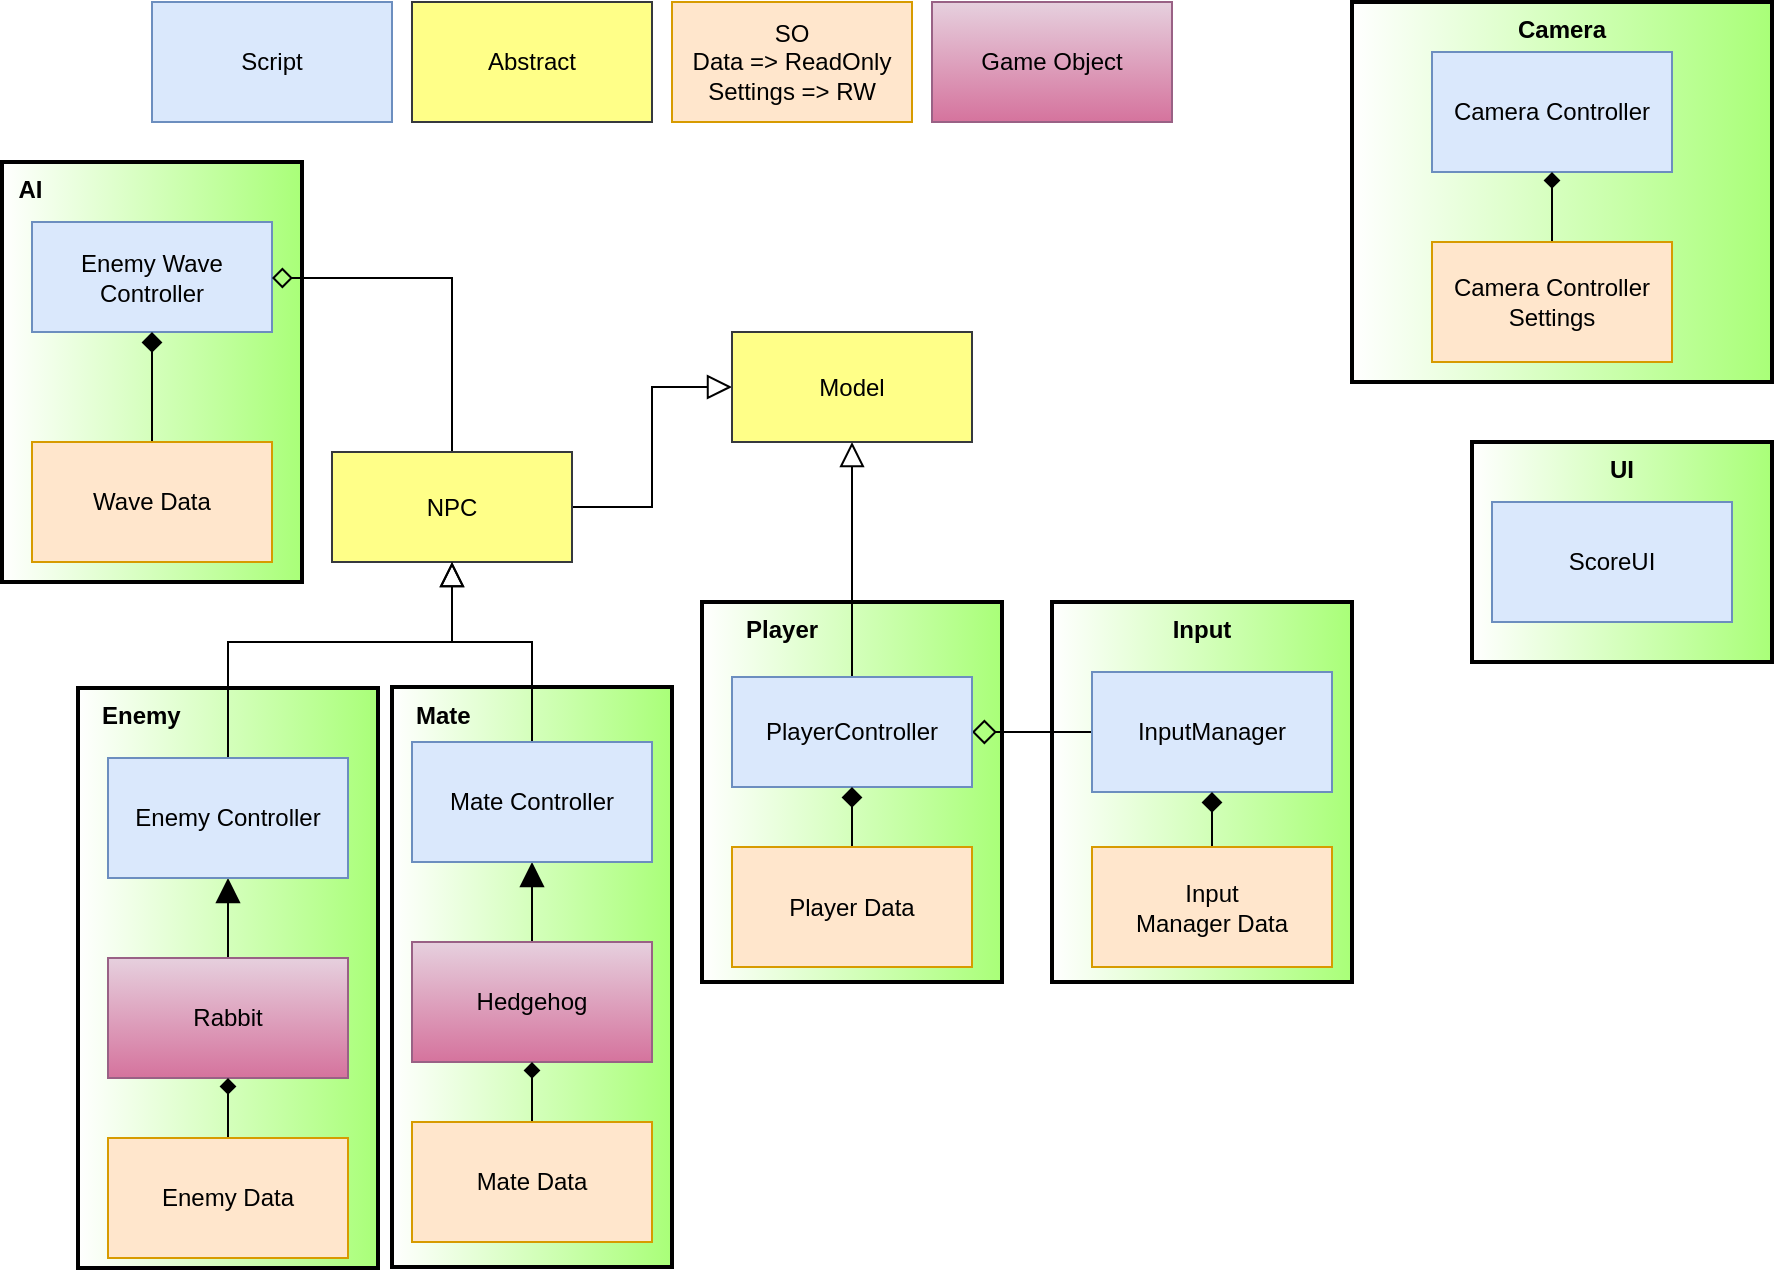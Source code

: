 <mxfile version="16.0.0" type="device"><diagram id="r7m1AY6RR8dVhiLhG_cY" name="Sayfa -1"><mxGraphModel dx="2048" dy="1980" grid="1" gridSize="10" guides="1" tooltips="1" connect="1" arrows="1" fold="1" page="1" pageScale="1" pageWidth="827" pageHeight="1169" math="0" shadow="0"><root><mxCell id="0"/><mxCell id="1" parent="0"/><mxCell id="ryJAgF1KPEsfLtuCmLlh-69" value="&lt;b&gt;&amp;nbsp; AI&lt;/b&gt;" style="rounded=0;whiteSpace=wrap;html=1;fillColor=#A9FF78;arcSize=50;resizable=1;rotatable=1;pointerEvents=1;treeMoving=0;autosize=0;container=0;labelPadding=0;shadow=0;sketch=0;glass=0;strokeWidth=2;verticalAlign=top;gradientColor=#ffffff;gradientDirection=west;align=left;" vertex="1" parent="1"><mxGeometry x="-145" y="-60" width="150" height="210" as="geometry"/></mxCell><mxCell id="ryJAgF1KPEsfLtuCmLlh-66" value="&lt;b&gt;&amp;nbsp; &amp;nbsp;Mate&lt;/b&gt;" style="rounded=0;whiteSpace=wrap;html=1;fillColor=#A9FF78;arcSize=50;resizable=1;rotatable=1;pointerEvents=1;treeMoving=0;autosize=0;container=0;labelPadding=0;shadow=0;sketch=0;glass=0;strokeWidth=2;verticalAlign=top;gradientColor=#ffffff;gradientDirection=west;align=left;" vertex="1" parent="1"><mxGeometry x="50" y="202.5" width="140" height="290" as="geometry"/></mxCell><mxCell id="ryJAgF1KPEsfLtuCmLlh-65" value="&lt;b&gt;&amp;nbsp; &amp;nbsp;Enemy&lt;/b&gt;" style="rounded=0;whiteSpace=wrap;html=1;fillColor=#A9FF78;arcSize=50;resizable=1;rotatable=1;pointerEvents=1;treeMoving=0;autosize=0;container=0;labelPadding=0;shadow=0;sketch=0;glass=0;strokeWidth=2;verticalAlign=top;gradientColor=#ffffff;gradientDirection=west;align=left;" vertex="1" parent="1"><mxGeometry x="-107" y="203" width="150" height="290" as="geometry"/></mxCell><mxCell id="ryJAgF1KPEsfLtuCmLlh-64" value="&lt;b&gt;&amp;nbsp; &amp;nbsp; &amp;nbsp; Player&lt;/b&gt;" style="rounded=0;whiteSpace=wrap;html=1;fillColor=#A9FF78;arcSize=50;resizable=1;rotatable=1;pointerEvents=1;treeMoving=0;autosize=0;container=0;labelPadding=0;shadow=0;sketch=0;glass=0;strokeWidth=2;verticalAlign=top;gradientColor=#ffffff;gradientDirection=west;align=left;" vertex="1" parent="1"><mxGeometry x="205" y="160" width="150" height="190" as="geometry"/></mxCell><mxCell id="ryJAgF1KPEsfLtuCmLlh-63" value="&lt;b&gt;Input&lt;/b&gt;" style="rounded=0;whiteSpace=wrap;html=1;fillColor=#A9FF78;arcSize=50;resizable=1;rotatable=1;pointerEvents=1;treeMoving=0;autosize=0;container=0;labelPadding=0;shadow=0;sketch=0;glass=0;strokeWidth=2;verticalAlign=top;gradientColor=#ffffff;gradientDirection=west;" vertex="1" parent="1"><mxGeometry x="380" y="160" width="150" height="190" as="geometry"/></mxCell><mxCell id="ryJAgF1KPEsfLtuCmLlh-42" value="&lt;b&gt;UI&lt;/b&gt;" style="rounded=0;whiteSpace=wrap;html=1;fillColor=#A9FF78;arcSize=50;resizable=1;rotatable=1;pointerEvents=1;treeMoving=0;autosize=0;container=0;labelPadding=0;shadow=0;sketch=0;glass=0;strokeWidth=2;verticalAlign=top;labelBackgroundColor=none;gradientColor=#ffffff;gradientDirection=west;" vertex="1" parent="1"><mxGeometry x="590" y="80" width="150" height="110" as="geometry"/></mxCell><mxCell id="ryJAgF1KPEsfLtuCmLlh-47" value="&lt;b&gt;Camera&lt;/b&gt;" style="rounded=0;whiteSpace=wrap;html=1;fillColor=#A9FF78;arcSize=50;resizable=1;rotatable=1;pointerEvents=1;treeMoving=0;autosize=0;container=0;labelPadding=0;shadow=0;sketch=0;glass=0;strokeWidth=2;verticalAlign=top;gradientColor=#ffffff;gradientDirection=west;" vertex="1" parent="1"><mxGeometry x="530" y="-140" width="210" height="190" as="geometry"/></mxCell><mxCell id="ryJAgF1KPEsfLtuCmLlh-1" value="Script" style="rounded=0;whiteSpace=wrap;html=1;fillColor=#dae8fc;strokeColor=#6c8ebf;" vertex="1" parent="1"><mxGeometry x="-70" y="-140" width="120" height="60" as="geometry"/></mxCell><mxCell id="ryJAgF1KPEsfLtuCmLlh-2" value="SO&lt;br&gt;Data =&amp;gt; ReadOnly&lt;br&gt;Settings =&amp;gt; RW" style="rounded=0;whiteSpace=wrap;html=1;fillColor=#ffe6cc;strokeColor=#d79b00;" vertex="1" parent="1"><mxGeometry x="190" y="-140" width="120" height="60" as="geometry"/></mxCell><mxCell id="ryJAgF1KPEsfLtuCmLlh-53" value="" style="edgeStyle=orthogonalEdgeStyle;rounded=0;orthogonalLoop=1;jettySize=auto;html=1;endArrow=diamond;endFill=0;endSize=10;" edge="1" parent="1" source="ryJAgF1KPEsfLtuCmLlh-10" target="ryJAgF1KPEsfLtuCmLlh-23"><mxGeometry relative="1" as="geometry"/></mxCell><mxCell id="ryJAgF1KPEsfLtuCmLlh-10" value="InputManager" style="rounded=0;whiteSpace=wrap;html=1;fillColor=#dae8fc;strokeColor=#6c8ebf;" vertex="1" parent="1"><mxGeometry x="400" y="195" width="120" height="60" as="geometry"/></mxCell><mxCell id="ryJAgF1KPEsfLtuCmLlh-11" value="" style="edgeStyle=orthogonalEdgeStyle;rounded=0;orthogonalLoop=1;jettySize=auto;html=1;startArrow=none;startFill=0;endArrow=diamond;endFill=1;endSize=8;" edge="1" parent="1" source="ryJAgF1KPEsfLtuCmLlh-12" target="ryJAgF1KPEsfLtuCmLlh-10"><mxGeometry relative="1" as="geometry"/></mxCell><mxCell id="ryJAgF1KPEsfLtuCmLlh-12" value="Input &lt;br&gt;Manager Data" style="rounded=0;whiteSpace=wrap;html=1;fillColor=#ffe6cc;strokeColor=#d79b00;" vertex="1" parent="1"><mxGeometry x="400" y="282.5" width="120" height="60" as="geometry"/></mxCell><mxCell id="ryJAgF1KPEsfLtuCmLlh-19" value="ScoreUI" style="rounded=0;whiteSpace=wrap;html=1;fillColor=#dae8fc;strokeColor=#6c8ebf;" vertex="1" parent="1"><mxGeometry x="600" y="110" width="120" height="60" as="geometry"/></mxCell><mxCell id="ryJAgF1KPEsfLtuCmLlh-20" value="Camera Controller" style="rounded=0;whiteSpace=wrap;html=1;fillColor=#dae8fc;strokeColor=#6c8ebf;" vertex="1" parent="1"><mxGeometry x="570" y="-115" width="120" height="60" as="geometry"/></mxCell><mxCell id="ryJAgF1KPEsfLtuCmLlh-21" value="" style="edgeStyle=orthogonalEdgeStyle;rounded=0;orthogonalLoop=1;jettySize=auto;html=1;startArrow=none;startFill=0;endArrow=diamond;endFill=1;" edge="1" parent="1" source="ryJAgF1KPEsfLtuCmLlh-22" target="ryJAgF1KPEsfLtuCmLlh-20"><mxGeometry relative="1" as="geometry"/></mxCell><mxCell id="ryJAgF1KPEsfLtuCmLlh-22" value="Camera Controller Settings" style="rounded=0;whiteSpace=wrap;html=1;fillColor=#ffe6cc;strokeColor=#d79b00;" vertex="1" parent="1"><mxGeometry x="570" y="-20" width="120" height="60" as="geometry"/></mxCell><mxCell id="ryJAgF1KPEsfLtuCmLlh-67" style="edgeStyle=orthogonalEdgeStyle;rounded=0;orthogonalLoop=1;jettySize=auto;html=1;exitX=0.5;exitY=0;exitDx=0;exitDy=0;entryX=0.5;entryY=1;entryDx=0;entryDy=0;endArrow=block;endFill=0;endSize=10;" edge="1" parent="1" source="ryJAgF1KPEsfLtuCmLlh-23" target="ryJAgF1KPEsfLtuCmLlh-49"><mxGeometry relative="1" as="geometry"/></mxCell><mxCell id="ryJAgF1KPEsfLtuCmLlh-23" value="PlayerController" style="rounded=0;whiteSpace=wrap;html=1;fillColor=#dae8fc;strokeColor=#6c8ebf;" vertex="1" parent="1"><mxGeometry x="220" y="197.5" width="120" height="55" as="geometry"/></mxCell><mxCell id="ryJAgF1KPEsfLtuCmLlh-31" value="Enemy Wave Controller" style="rounded=0;whiteSpace=wrap;html=1;fillColor=#dae8fc;strokeColor=#6c8ebf;" vertex="1" parent="1"><mxGeometry x="-130" y="-30" width="120" height="55" as="geometry"/></mxCell><mxCell id="ryJAgF1KPEsfLtuCmLlh-52" value="" style="edgeStyle=orthogonalEdgeStyle;rounded=0;orthogonalLoop=1;jettySize=auto;html=1;endArrow=diamond;endFill=0;exitX=0.5;exitY=0;exitDx=0;exitDy=0;startArrow=none;startFill=0;endSize=8;" edge="1" parent="1" source="ryJAgF1KPEsfLtuCmLlh-32" target="ryJAgF1KPEsfLtuCmLlh-31"><mxGeometry relative="1" as="geometry"><Array as="points"><mxPoint x="80" y="-2"/></Array></mxGeometry></mxCell><mxCell id="ryJAgF1KPEsfLtuCmLlh-68" style="edgeStyle=orthogonalEdgeStyle;rounded=0;orthogonalLoop=1;jettySize=auto;html=1;exitX=1;exitY=0.5;exitDx=0;exitDy=0;entryX=0;entryY=0.5;entryDx=0;entryDy=0;endArrow=block;endFill=0;endSize=10;" edge="1" parent="1" source="ryJAgF1KPEsfLtuCmLlh-32" target="ryJAgF1KPEsfLtuCmLlh-49"><mxGeometry relative="1" as="geometry"/></mxCell><mxCell id="ryJAgF1KPEsfLtuCmLlh-32" value="NPC" style="rounded=0;whiteSpace=wrap;html=1;fillColor=#ffff88;strokeColor=#36393d;" vertex="1" parent="1"><mxGeometry x="20" y="85" width="120" height="55" as="geometry"/></mxCell><mxCell id="ryJAgF1KPEsfLtuCmLlh-33" value="Abstract" style="rounded=0;whiteSpace=wrap;html=1;fillColor=#ffff88;strokeColor=#36393d;" vertex="1" parent="1"><mxGeometry x="60" y="-140" width="120" height="60" as="geometry"/></mxCell><mxCell id="ryJAgF1KPEsfLtuCmLlh-56" value="" style="edgeStyle=orthogonalEdgeStyle;rounded=0;orthogonalLoop=1;jettySize=auto;html=1;endArrow=block;endFill=1;endSize=10;" edge="1" parent="1" source="ryJAgF1KPEsfLtuCmLlh-34" target="ryJAgF1KPEsfLtuCmLlh-54"><mxGeometry relative="1" as="geometry"/></mxCell><mxCell id="ryJAgF1KPEsfLtuCmLlh-34" value="Rabbit" style="rounded=0;whiteSpace=wrap;html=1;fillColor=#e6d0de;strokeColor=#996185;gradientColor=#d5739d;" vertex="1" parent="1"><mxGeometry x="-92" y="338" width="120" height="60" as="geometry"/></mxCell><mxCell id="ryJAgF1KPEsfLtuCmLlh-57" value="" style="edgeStyle=orthogonalEdgeStyle;rounded=0;orthogonalLoop=1;jettySize=auto;html=1;endArrow=block;endFill=1;endSize=10;" edge="1" parent="1" source="ryJAgF1KPEsfLtuCmLlh-35" target="ryJAgF1KPEsfLtuCmLlh-55"><mxGeometry relative="1" as="geometry"/></mxCell><mxCell id="ryJAgF1KPEsfLtuCmLlh-35" value="Hedgehog" style="rounded=0;whiteSpace=wrap;html=1;fillColor=#e6d0de;strokeColor=#996185;gradientColor=#d5739d;" vertex="1" parent="1"><mxGeometry x="60" y="330" width="120" height="60" as="geometry"/></mxCell><mxCell id="ryJAgF1KPEsfLtuCmLlh-39" value="" style="edgeStyle=orthogonalEdgeStyle;rounded=0;orthogonalLoop=1;jettySize=auto;html=1;endArrow=diamond;startArrow=none;startFill=0;endFill=1;endSize=8;" edge="1" parent="1" source="ryJAgF1KPEsfLtuCmLlh-38" target="ryJAgF1KPEsfLtuCmLlh-31"><mxGeometry relative="1" as="geometry"/></mxCell><mxCell id="ryJAgF1KPEsfLtuCmLlh-38" value="Wave Data" style="rounded=0;whiteSpace=wrap;html=1;fillColor=#ffe6cc;strokeColor=#d79b00;" vertex="1" parent="1"><mxGeometry x="-130" y="80" width="120" height="60" as="geometry"/></mxCell><mxCell id="ryJAgF1KPEsfLtuCmLlh-41" value="" style="edgeStyle=orthogonalEdgeStyle;rounded=0;orthogonalLoop=1;jettySize=auto;html=1;endArrow=diamond;endFill=1;endSize=8;" edge="1" parent="1" source="ryJAgF1KPEsfLtuCmLlh-40" target="ryJAgF1KPEsfLtuCmLlh-23"><mxGeometry relative="1" as="geometry"/></mxCell><mxCell id="ryJAgF1KPEsfLtuCmLlh-40" value="Player Data" style="rounded=0;whiteSpace=wrap;html=1;fillColor=#ffe6cc;strokeColor=#d79b00;" vertex="1" parent="1"><mxGeometry x="220" y="282.5" width="120" height="60" as="geometry"/></mxCell><mxCell id="ryJAgF1KPEsfLtuCmLlh-44" value="" style="edgeStyle=orthogonalEdgeStyle;rounded=0;orthogonalLoop=1;jettySize=auto;html=1;endArrow=diamond;endFill=1;" edge="1" parent="1" source="ryJAgF1KPEsfLtuCmLlh-43" target="ryJAgF1KPEsfLtuCmLlh-35"><mxGeometry relative="1" as="geometry"/></mxCell><mxCell id="ryJAgF1KPEsfLtuCmLlh-43" value="Mate Data" style="rounded=0;whiteSpace=wrap;html=1;fillColor=#ffe6cc;strokeColor=#d79b00;" vertex="1" parent="1"><mxGeometry x="60" y="420" width="120" height="60" as="geometry"/></mxCell><mxCell id="ryJAgF1KPEsfLtuCmLlh-46" value="" style="edgeStyle=orthogonalEdgeStyle;rounded=0;orthogonalLoop=1;jettySize=auto;html=1;endArrow=diamond;endFill=1;" edge="1" parent="1" source="ryJAgF1KPEsfLtuCmLlh-45" target="ryJAgF1KPEsfLtuCmLlh-34"><mxGeometry relative="1" as="geometry"/></mxCell><mxCell id="ryJAgF1KPEsfLtuCmLlh-45" value="Enemy Data" style="rounded=0;whiteSpace=wrap;html=1;fillColor=#ffe6cc;strokeColor=#d79b00;" vertex="1" parent="1"><mxGeometry x="-92" y="428" width="120" height="60" as="geometry"/></mxCell><mxCell id="ryJAgF1KPEsfLtuCmLlh-49" value="Model" style="rounded=0;whiteSpace=wrap;html=1;fillColor=#ffff88;strokeColor=#36393d;" vertex="1" parent="1"><mxGeometry x="220" y="25" width="120" height="55" as="geometry"/></mxCell><mxCell id="ryJAgF1KPEsfLtuCmLlh-60" value="" style="edgeStyle=orthogonalEdgeStyle;rounded=0;orthogonalLoop=1;jettySize=auto;html=1;endArrow=block;endFill=0;endSize=10;" edge="1" parent="1" source="ryJAgF1KPEsfLtuCmLlh-54" target="ryJAgF1KPEsfLtuCmLlh-32"><mxGeometry relative="1" as="geometry"><Array as="points"><mxPoint x="-32" y="180"/><mxPoint x="80" y="180"/></Array></mxGeometry></mxCell><mxCell id="ryJAgF1KPEsfLtuCmLlh-54" value="Enemy Controller" style="rounded=0;whiteSpace=wrap;html=1;fillColor=#dae8fc;strokeColor=#6c8ebf;" vertex="1" parent="1"><mxGeometry x="-92" y="238" width="120" height="60" as="geometry"/></mxCell><mxCell id="ryJAgF1KPEsfLtuCmLlh-61" value="" style="edgeStyle=orthogonalEdgeStyle;rounded=0;orthogonalLoop=1;jettySize=auto;html=1;endArrow=block;endFill=0;endSize=10;" edge="1" parent="1" source="ryJAgF1KPEsfLtuCmLlh-55" target="ryJAgF1KPEsfLtuCmLlh-32"><mxGeometry relative="1" as="geometry"><Array as="points"><mxPoint x="120" y="180"/><mxPoint x="80" y="180"/></Array></mxGeometry></mxCell><mxCell id="ryJAgF1KPEsfLtuCmLlh-55" value="Mate Controller" style="rounded=0;whiteSpace=wrap;html=1;fillColor=#dae8fc;strokeColor=#6c8ebf;" vertex="1" parent="1"><mxGeometry x="60" y="230" width="120" height="60" as="geometry"/></mxCell><mxCell id="ryJAgF1KPEsfLtuCmLlh-62" value="Game Object" style="rounded=0;whiteSpace=wrap;html=1;fillColor=#e6d0de;strokeColor=#996185;gradientColor=#d5739d;" vertex="1" parent="1"><mxGeometry x="320" y="-140" width="120" height="60" as="geometry"/></mxCell></root></mxGraphModel></diagram></mxfile>